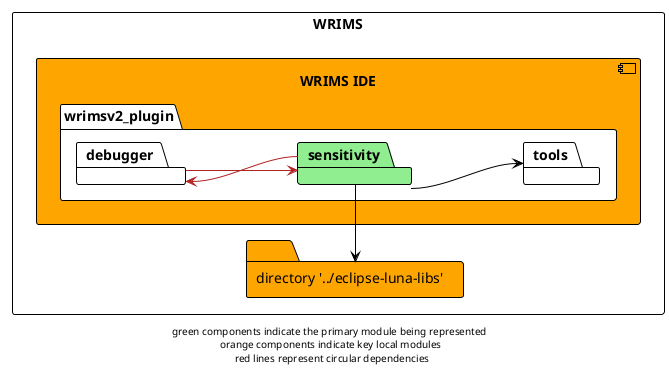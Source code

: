 @startuml

!theme plain
left to right direction
skinparam linetype ortho

rectangle WRIMS {
    component wrims-ide as "WRIMS IDE" #orange {
        package wrimsv2_plugin {
            package sensitivity #lightgreen
            package tools
            package debugger
        }
    }

    folder luna_libs as "directory '../eclipse-luna-libs'" #orange
}
sensitivity -r-> luna_libs
sensitivity --> tools
sensitivity -u-> debugger #firebrick

debugger -> sensitivity #firebrick

footer "green components indicate the primary module being represented \n orange components indicate key local modules \n red lines represent circular dependencies"
@enduml
